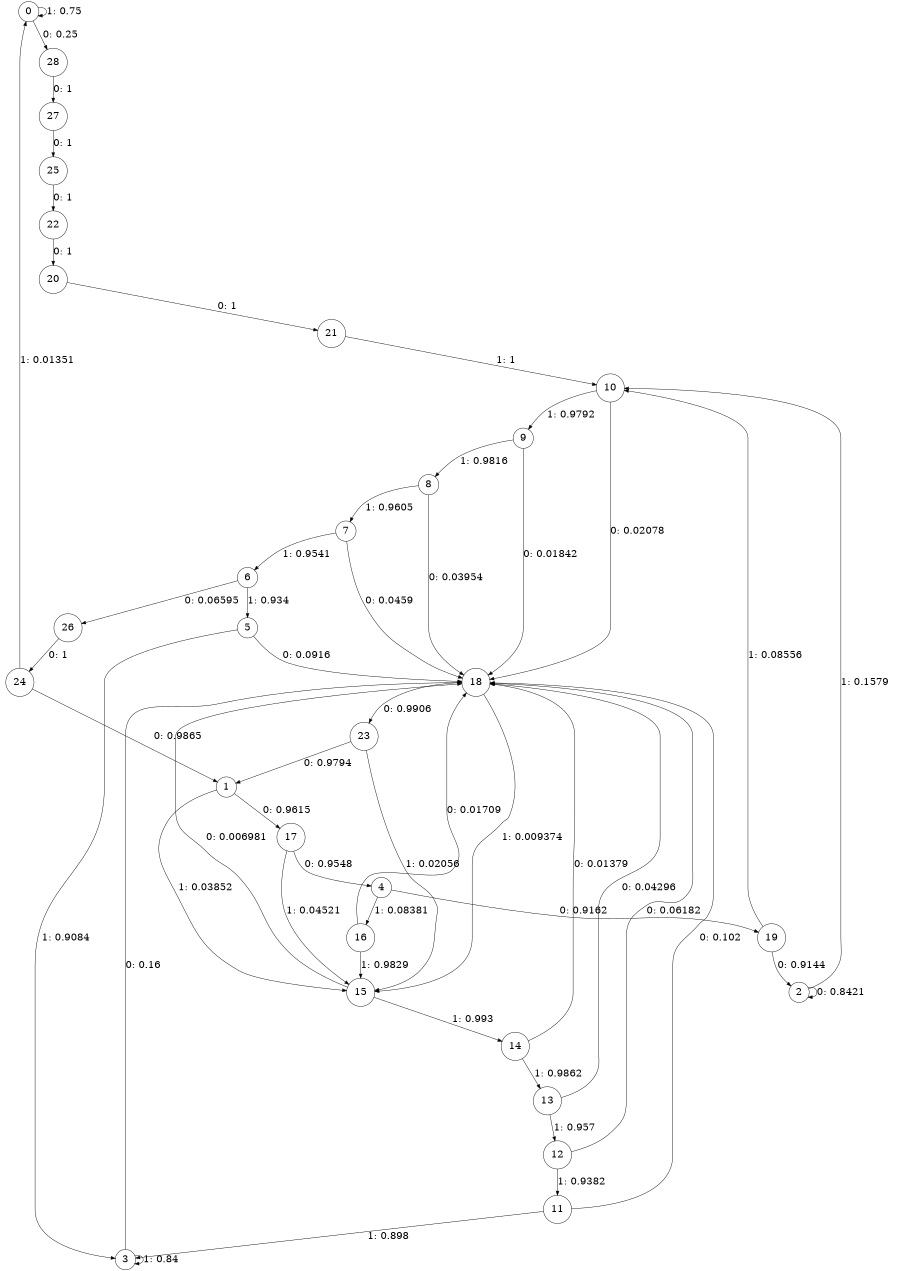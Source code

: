 digraph "ch1_face_grouped_df_L14" {
size = "6,8.5";
ratio = "fill";
node [shape = circle];
node [fontsize = 24];
edge [fontsize = 24];
0 -> 28 [label = "0: 0.25     "];
0 -> 0 [label = "1: 0.75     "];
1 -> 17 [label = "0: 0.9615   "];
1 -> 15 [label = "1: 0.03852  "];
2 -> 2 [label = "0: 0.8421   "];
2 -> 10 [label = "1: 0.1579   "];
3 -> 18 [label = "0: 0.16     "];
3 -> 3 [label = "1: 0.84     "];
4 -> 19 [label = "0: 0.9162   "];
4 -> 16 [label = "1: 0.08381  "];
5 -> 18 [label = "0: 0.0916   "];
5 -> 3 [label = "1: 0.9084   "];
6 -> 26 [label = "0: 0.06595  "];
6 -> 5 [label = "1: 0.934    "];
7 -> 18 [label = "0: 0.0459   "];
7 -> 6 [label = "1: 0.9541   "];
8 -> 18 [label = "0: 0.03954  "];
8 -> 7 [label = "1: 0.9605   "];
9 -> 18 [label = "0: 0.01842  "];
9 -> 8 [label = "1: 0.9816   "];
10 -> 18 [label = "0: 0.02078  "];
10 -> 9 [label = "1: 0.9792   "];
11 -> 18 [label = "0: 0.102    "];
11 -> 3 [label = "1: 0.898    "];
12 -> 18 [label = "0: 0.06182  "];
12 -> 11 [label = "1: 0.9382   "];
13 -> 18 [label = "0: 0.04296  "];
13 -> 12 [label = "1: 0.957    "];
14 -> 18 [label = "0: 0.01379  "];
14 -> 13 [label = "1: 0.9862   "];
15 -> 18 [label = "0: 0.006981  "];
15 -> 14 [label = "1: 0.993    "];
16 -> 18 [label = "0: 0.01709  "];
16 -> 15 [label = "1: 0.9829   "];
17 -> 4 [label = "0: 0.9548   "];
17 -> 15 [label = "1: 0.04521  "];
18 -> 23 [label = "0: 0.9906   "];
18 -> 15 [label = "1: 0.009374  "];
19 -> 2 [label = "0: 0.9144   "];
19 -> 10 [label = "1: 0.08556  "];
20 -> 21 [label = "0: 1        "];
21 -> 10 [label = "1: 1        "];
22 -> 20 [label = "0: 1        "];
23 -> 1 [label = "0: 0.9794   "];
23 -> 15 [label = "1: 0.02056  "];
24 -> 1 [label = "0: 0.9865   "];
24 -> 0 [label = "1: 0.01351  "];
25 -> 22 [label = "0: 1        "];
26 -> 24 [label = "0: 1        "];
27 -> 25 [label = "0: 1        "];
28 -> 27 [label = "0: 1        "];
}